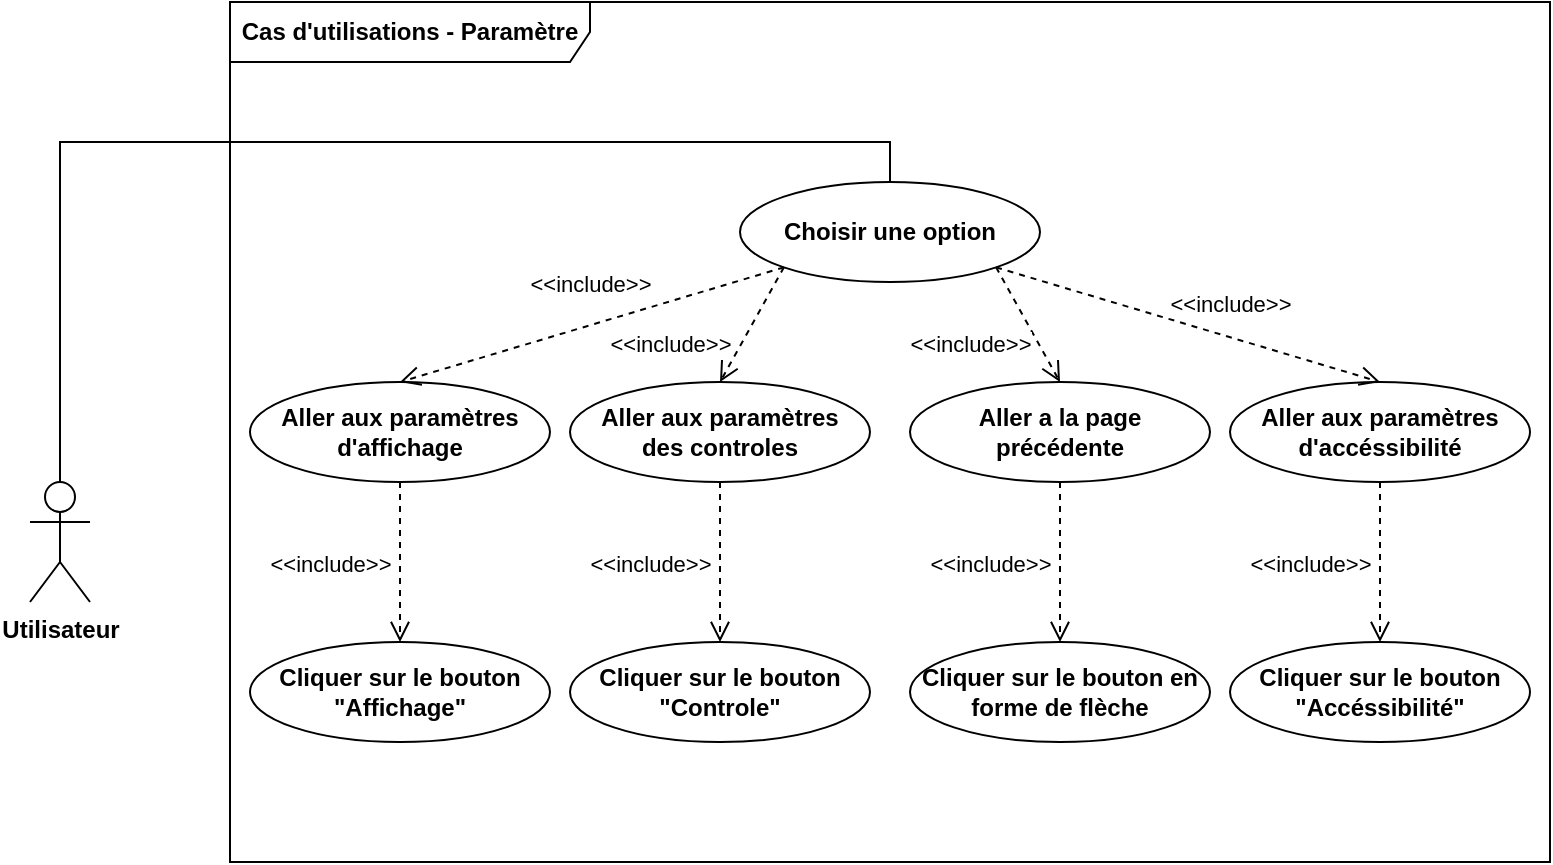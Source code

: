 <mxfile version="20.5.1" type="device"><diagram id="i8uHbc4YsQt7-1IhNRWL" name="Page-1"><mxGraphModel dx="2249" dy="772" grid="1" gridSize="10" guides="1" tooltips="1" connect="1" arrows="1" fold="1" page="1" pageScale="1" pageWidth="827" pageHeight="1169" math="0" shadow="0"><root><mxCell id="0"/><mxCell id="1" parent="0"/><mxCell id="a_bfV0Mtd8QF3BALqNmo-1" value="&lt;span&gt;Cas d'utilisations - Paramètre&lt;br&gt;&lt;/span&gt;" style="shape=umlFrame;whiteSpace=wrap;html=1;width=180;height=30;fontStyle=1" parent="1" vertex="1"><mxGeometry x="80" y="70" width="660" height="430" as="geometry"/></mxCell><mxCell id="a_bfV0Mtd8QF3BALqNmo-2" value="Utilisateur" style="shape=umlActor;verticalLabelPosition=bottom;verticalAlign=top;html=1;fontStyle=1" parent="1" vertex="1"><mxGeometry x="-20" y="310" width="30" height="60" as="geometry"/></mxCell><mxCell id="a_bfV0Mtd8QF3BALqNmo-11" value="Aller aux paramètres d'affichage" style="ellipse;whiteSpace=wrap;html=1;fontStyle=1" parent="1" vertex="1"><mxGeometry x="90" y="260" width="150" height="50" as="geometry"/></mxCell><mxCell id="R6XOHX_x_6SPEiVtWnDW-1" value="&lt;div&gt;Aller aux paramètres &lt;br&gt;&lt;/div&gt;&lt;div&gt;des controles&lt;/div&gt;" style="ellipse;whiteSpace=wrap;html=1;fontStyle=1" vertex="1" parent="1"><mxGeometry x="250" y="260" width="150" height="50" as="geometry"/></mxCell><mxCell id="R6XOHX_x_6SPEiVtWnDW-3" value="Aller aux paramètres d'accéssibilité" style="ellipse;whiteSpace=wrap;html=1;fontStyle=1" vertex="1" parent="1"><mxGeometry x="580" y="260" width="150" height="50" as="geometry"/></mxCell><mxCell id="R6XOHX_x_6SPEiVtWnDW-4" value="&lt;div&gt;Aller a la page &lt;br&gt;&lt;/div&gt;&lt;div&gt;précédente&lt;/div&gt;" style="ellipse;whiteSpace=wrap;html=1;fontStyle=1" vertex="1" parent="1"><mxGeometry x="420" y="260" width="150" height="50" as="geometry"/></mxCell><mxCell id="R6XOHX_x_6SPEiVtWnDW-14" value="Choisir une option" style="ellipse;whiteSpace=wrap;html=1;fontStyle=1" vertex="1" parent="1"><mxGeometry x="335" y="160" width="150" height="50" as="geometry"/></mxCell><mxCell id="R6XOHX_x_6SPEiVtWnDW-15" value="" style="endArrow=none;html=1;rounded=0;entryX=0.5;entryY=0;entryDx=0;entryDy=0;" edge="1" parent="1" source="a_bfV0Mtd8QF3BALqNmo-2" target="R6XOHX_x_6SPEiVtWnDW-14"><mxGeometry width="50" height="50" relative="1" as="geometry"><mxPoint x="380" y="430" as="sourcePoint"/><mxPoint x="430" y="380" as="targetPoint"/><Array as="points"><mxPoint x="-5" y="140"/><mxPoint x="410" y="140"/></Array></mxGeometry></mxCell><mxCell id="R6XOHX_x_6SPEiVtWnDW-16" value="&amp;lt;&amp;lt;include&amp;gt;&amp;gt;" style="html=1;verticalAlign=bottom;endArrow=open;dashed=1;endSize=8;rounded=0;exitX=0;exitY=1;exitDx=0;exitDy=0;" edge="1" parent="1" source="R6XOHX_x_6SPEiVtWnDW-14"><mxGeometry x="-0.023" y="-11" relative="1" as="geometry"><mxPoint x="450" y="400" as="sourcePoint"/><mxPoint x="165" y="260" as="targetPoint"/><mxPoint as="offset"/></mxGeometry></mxCell><mxCell id="R6XOHX_x_6SPEiVtWnDW-17" value="&amp;lt;&amp;lt;include&amp;gt;&amp;gt;" style="html=1;verticalAlign=bottom;endArrow=open;dashed=1;endSize=8;rounded=0;entryX=0.5;entryY=0;entryDx=0;entryDy=0;exitX=0;exitY=1;exitDx=0;exitDy=0;" edge="1" parent="1" source="R6XOHX_x_6SPEiVtWnDW-14" target="R6XOHX_x_6SPEiVtWnDW-1"><mxGeometry x="1" y="-27" relative="1" as="geometry"><mxPoint x="366.967" y="212.678" as="sourcePoint"/><mxPoint x="175" y="270" as="targetPoint"/><mxPoint x="-1" y="3" as="offset"/></mxGeometry></mxCell><mxCell id="R6XOHX_x_6SPEiVtWnDW-18" value="&amp;lt;&amp;lt;include&amp;gt;&amp;gt;" style="html=1;verticalAlign=bottom;endArrow=open;dashed=1;endSize=8;rounded=0;entryX=0.5;entryY=0;entryDx=0;entryDy=0;exitX=1;exitY=1;exitDx=0;exitDy=0;" edge="1" parent="1" source="R6XOHX_x_6SPEiVtWnDW-14" target="R6XOHX_x_6SPEiVtWnDW-4"><mxGeometry x="0.066" y="-34" relative="1" as="geometry"><mxPoint x="376.967" y="222.678" as="sourcePoint"/><mxPoint x="185" y="280" as="targetPoint"/><mxPoint as="offset"/></mxGeometry></mxCell><mxCell id="R6XOHX_x_6SPEiVtWnDW-19" value="&amp;lt;&amp;lt;include&amp;gt;&amp;gt;" style="html=1;verticalAlign=bottom;endArrow=open;dashed=1;endSize=8;rounded=0;entryX=0.5;entryY=0;entryDx=0;entryDy=0;exitX=1;exitY=1;exitDx=0;exitDy=0;" edge="1" parent="1" source="R6XOHX_x_6SPEiVtWnDW-14" target="R6XOHX_x_6SPEiVtWnDW-3"><mxGeometry x="0.197" y="7" relative="1" as="geometry"><mxPoint x="386.967" y="232.678" as="sourcePoint"/><mxPoint x="195" y="290" as="targetPoint"/><mxPoint as="offset"/></mxGeometry></mxCell><mxCell id="R6XOHX_x_6SPEiVtWnDW-20" value="Cliquer sur le bouton &quot;Affichage&quot;" style="ellipse;whiteSpace=wrap;html=1;fontStyle=1" vertex="1" parent="1"><mxGeometry x="90" y="390" width="150" height="50" as="geometry"/></mxCell><mxCell id="R6XOHX_x_6SPEiVtWnDW-21" value="Cliquer sur le bouton &quot;Controle&quot;" style="ellipse;whiteSpace=wrap;html=1;fontStyle=1" vertex="1" parent="1"><mxGeometry x="250" y="390" width="150" height="50" as="geometry"/></mxCell><mxCell id="R6XOHX_x_6SPEiVtWnDW-22" value="Cliquer sur le bouton &quot;Accéssibilité&quot;" style="ellipse;whiteSpace=wrap;html=1;fontStyle=1" vertex="1" parent="1"><mxGeometry x="580" y="390" width="150" height="50" as="geometry"/></mxCell><mxCell id="R6XOHX_x_6SPEiVtWnDW-23" value="Cliquer sur le bouton en forme de flèche" style="ellipse;whiteSpace=wrap;html=1;fontStyle=1" vertex="1" parent="1"><mxGeometry x="420" y="390" width="150" height="50" as="geometry"/></mxCell><mxCell id="R6XOHX_x_6SPEiVtWnDW-24" value="&amp;lt;&amp;lt;include&amp;gt;&amp;gt;" style="html=1;verticalAlign=bottom;endArrow=open;dashed=1;endSize=8;rounded=0;exitX=0.5;exitY=1;exitDx=0;exitDy=0;entryX=0.5;entryY=0;entryDx=0;entryDy=0;" edge="1" parent="1" source="a_bfV0Mtd8QF3BALqNmo-11" target="R6XOHX_x_6SPEiVtWnDW-20"><mxGeometry x="0.25" y="-35" relative="1" as="geometry"><mxPoint x="366.967" y="212.678" as="sourcePoint"/><mxPoint x="175" y="270" as="targetPoint"/><mxPoint as="offset"/></mxGeometry></mxCell><mxCell id="R6XOHX_x_6SPEiVtWnDW-25" value="&amp;lt;&amp;lt;include&amp;gt;&amp;gt;" style="html=1;verticalAlign=bottom;endArrow=open;dashed=1;endSize=8;rounded=0;exitX=0.5;exitY=1;exitDx=0;exitDy=0;entryX=0.5;entryY=0;entryDx=0;entryDy=0;" edge="1" parent="1" source="R6XOHX_x_6SPEiVtWnDW-1" target="R6XOHX_x_6SPEiVtWnDW-21"><mxGeometry x="0.25" y="-35" relative="1" as="geometry"><mxPoint x="175" y="320" as="sourcePoint"/><mxPoint x="175" y="400" as="targetPoint"/><mxPoint as="offset"/></mxGeometry></mxCell><mxCell id="R6XOHX_x_6SPEiVtWnDW-26" value="&amp;lt;&amp;lt;include&amp;gt;&amp;gt;" style="html=1;verticalAlign=bottom;endArrow=open;dashed=1;endSize=8;rounded=0;exitX=0.5;exitY=1;exitDx=0;exitDy=0;entryX=0.5;entryY=0;entryDx=0;entryDy=0;" edge="1" parent="1" source="R6XOHX_x_6SPEiVtWnDW-4" target="R6XOHX_x_6SPEiVtWnDW-23"><mxGeometry x="0.25" y="-35" relative="1" as="geometry"><mxPoint x="185" y="330" as="sourcePoint"/><mxPoint x="185" y="410" as="targetPoint"/><mxPoint as="offset"/></mxGeometry></mxCell><mxCell id="R6XOHX_x_6SPEiVtWnDW-27" value="&amp;lt;&amp;lt;include&amp;gt;&amp;gt;" style="html=1;verticalAlign=bottom;endArrow=open;dashed=1;endSize=8;rounded=0;exitX=0.5;exitY=1;exitDx=0;exitDy=0;entryX=0.5;entryY=0;entryDx=0;entryDy=0;" edge="1" parent="1" source="R6XOHX_x_6SPEiVtWnDW-3" target="R6XOHX_x_6SPEiVtWnDW-22"><mxGeometry x="0.25" y="-35" relative="1" as="geometry"><mxPoint x="195" y="340" as="sourcePoint"/><mxPoint x="195" y="420" as="targetPoint"/><mxPoint as="offset"/></mxGeometry></mxCell></root></mxGraphModel></diagram></mxfile>